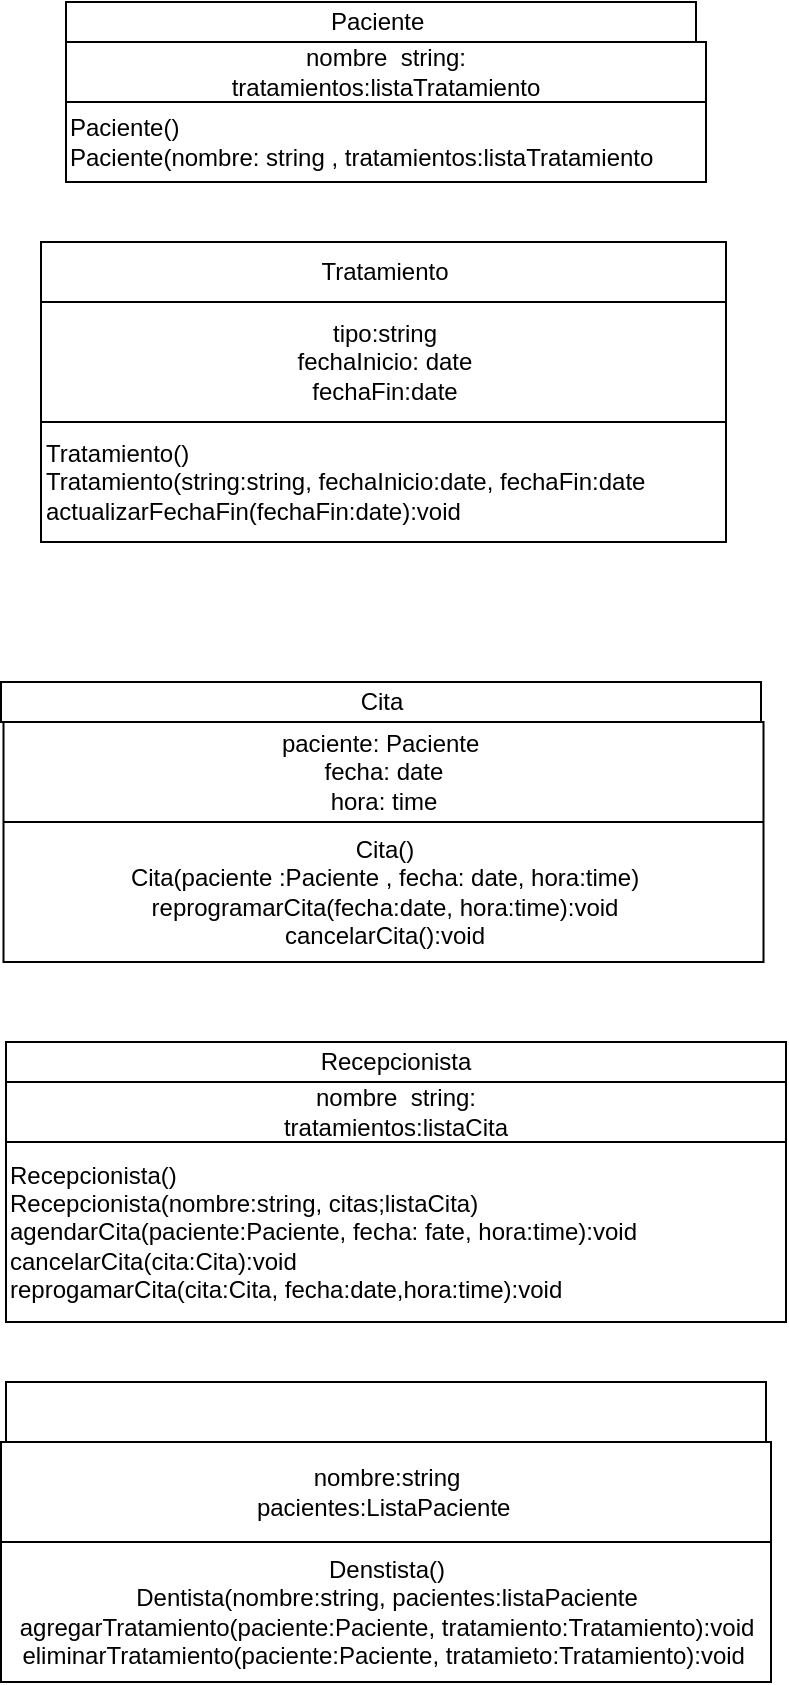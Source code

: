 <mxfile>
    <diagram id="PeictFzrGkAibM9bBBYD" name="Page-1">
        <mxGraphModel dx="524" dy="1538" grid="1" gridSize="10" guides="1" tooltips="1" connect="1" arrows="1" fold="1" page="1" pageScale="1" pageWidth="850" pageHeight="1100" math="0" shadow="0">
            <root>
                <mxCell id="0"/>
                <mxCell id="1" parent="0"/>
                <mxCell id="2" value="nombre&amp;nbsp; string:&lt;br&gt;tratamientos:listaTratamiento" style="swimlane;fontStyle=0;childLayout=stackLayout;horizontal=1;startSize=30;horizontalStack=0;resizeParent=1;resizeParentMax=0;resizeLast=0;collapsible=1;marginBottom=0;whiteSpace=wrap;html=1;" vertex="1" parent="1">
                    <mxGeometry x="240" y="-1020" width="320" height="70" as="geometry"/>
                </mxCell>
                <mxCell id="15" value="Paciente()&lt;br&gt;Paciente(nombre: string , tratamientos:listaTratamiento" style="text;html=1;align=left;verticalAlign=middle;resizable=0;points=[];autosize=1;strokeColor=none;fillColor=none;" vertex="1" parent="2">
                    <mxGeometry y="30" width="320" height="40" as="geometry"/>
                </mxCell>
                <mxCell id="6" value="Paciente&amp;nbsp;" style="rounded=0;whiteSpace=wrap;html=1;" vertex="1" parent="1">
                    <mxGeometry x="240" y="-1040" width="315" height="20" as="geometry"/>
                </mxCell>
                <mxCell id="16" value="tipo:string&lt;br&gt;fechaInicio: date&lt;br&gt;fechaFin:date" style="swimlane;fontStyle=0;childLayout=stackLayout;horizontal=1;startSize=60;horizontalStack=0;resizeParent=1;resizeParentMax=0;resizeLast=0;collapsible=1;marginBottom=0;whiteSpace=wrap;html=1;" vertex="1" parent="1">
                    <mxGeometry x="227.5" y="-890" width="342.5" height="120" as="geometry"/>
                </mxCell>
                <mxCell id="17" value="Tratamiento()&lt;br&gt;Tratamiento(string:string, fechaInicio:date, fechaFin:date&lt;br&gt;actualizarFechaFin(fechaFin:date):void" style="text;html=1;align=left;verticalAlign=middle;resizable=0;points=[];autosize=1;strokeColor=none;fillColor=none;" vertex="1" parent="16">
                    <mxGeometry y="60" width="342.5" height="60" as="geometry"/>
                </mxCell>
                <mxCell id="18" value="Tratamiento" style="rounded=0;whiteSpace=wrap;html=1;" vertex="1" parent="1">
                    <mxGeometry x="227.5" y="-920" width="342.5" height="30" as="geometry"/>
                </mxCell>
                <mxCell id="20" value="nombre&amp;nbsp; string:&lt;br&gt;tratamientos:listaCita" style="swimlane;fontStyle=0;childLayout=stackLayout;horizontal=1;startSize=30;horizontalStack=0;resizeParent=1;resizeParentMax=0;resizeLast=0;collapsible=1;marginBottom=0;whiteSpace=wrap;html=1;" vertex="1" parent="1">
                    <mxGeometry x="210" y="-500" width="390" height="120" as="geometry"/>
                </mxCell>
                <mxCell id="21" value="Recepcionista()&lt;br&gt;Recepcionista(nombre:string, citas;listaCita)&lt;br&gt;agendarCita(paciente:Paciente, fecha: fate, hora:time):void&lt;br&gt;cancelarCita(cita:Cita):void&lt;br&gt;reprogamarCita(cita:Cita, fecha:date,hora:time):void" style="text;html=1;align=left;verticalAlign=middle;resizable=0;points=[];autosize=1;strokeColor=none;fillColor=none;" vertex="1" parent="20">
                    <mxGeometry y="30" width="390" height="90" as="geometry"/>
                </mxCell>
                <mxCell id="22" value="paciente: Paciente&amp;nbsp;&lt;br&gt;fecha: date&lt;br&gt;hora: time" style="swimlane;fontStyle=0;childLayout=stackLayout;horizontal=1;startSize=50;horizontalStack=0;resizeParent=1;resizeParentMax=0;resizeLast=0;collapsible=1;marginBottom=0;whiteSpace=wrap;html=1;" vertex="1" parent="1">
                    <mxGeometry x="208.75" y="-680" width="380" height="120" as="geometry"/>
                </mxCell>
                <mxCell id="24" value="Cita()&lt;br&gt;Cita(paciente :Paciente , fecha: date, hora:time)&lt;br&gt;reprogramarCita(fecha:date, hora:time):void&lt;br&gt;cancelarCita():void" style="text;html=1;align=center;verticalAlign=middle;resizable=0;points=[];autosize=1;strokeColor=none;fillColor=none;" vertex="1" parent="22">
                    <mxGeometry y="50" width="380" height="70" as="geometry"/>
                </mxCell>
                <mxCell id="25" value="Cita" style="rounded=0;whiteSpace=wrap;html=1;" vertex="1" parent="1">
                    <mxGeometry x="207.5" y="-700" width="380" height="20" as="geometry"/>
                </mxCell>
                <mxCell id="27" value="Recepcionista" style="rounded=0;whiteSpace=wrap;html=1;" vertex="1" parent="1">
                    <mxGeometry x="210" y="-520" width="390" height="20" as="geometry"/>
                </mxCell>
                <mxCell id="29" value="nombre:string&lt;br&gt;pacientes:ListaPaciente&amp;nbsp;" style="swimlane;fontStyle=0;childLayout=stackLayout;horizontal=1;startSize=50;horizontalStack=0;resizeParent=1;resizeParentMax=0;resizeLast=0;collapsible=1;marginBottom=0;whiteSpace=wrap;html=1;" vertex="1" parent="1">
                    <mxGeometry x="207.5" y="-320" width="385" height="120" as="geometry"/>
                </mxCell>
                <mxCell id="30" value="Denstista()&lt;br&gt;Dentista(nombre:string, pacientes:listaPaciente&lt;br&gt;agregarTratamiento(paciente:Paciente, tratamiento:Tratamiento):void&lt;br&gt;eliminarTratamiento(paciente:Paciente, tratamieto:Tratamiento):void&amp;nbsp;" style="text;html=1;align=center;verticalAlign=middle;resizable=0;points=[];autosize=1;strokeColor=none;fillColor=none;" vertex="1" parent="29">
                    <mxGeometry y="50" width="385" height="70" as="geometry"/>
                </mxCell>
                <mxCell id="31" value="" style="rounded=0;whiteSpace=wrap;html=1;" vertex="1" parent="1">
                    <mxGeometry x="210" y="-350" width="380" height="30" as="geometry"/>
                </mxCell>
            </root>
        </mxGraphModel>
    </diagram>
</mxfile>